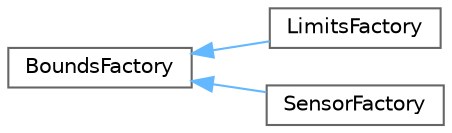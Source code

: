 digraph "Graphical Class Hierarchy"
{
 // LATEX_PDF_SIZE
  bgcolor="transparent";
  edge [fontname=Helvetica,fontsize=10,labelfontname=Helvetica,labelfontsize=10];
  node [fontname=Helvetica,fontsize=10,shape=box,height=0.2,width=0.4];
  rankdir="LR";
  Node0 [id="Node000000",label="BoundsFactory",height=0.2,width=0.4,color="grey40", fillcolor="white", style="filled",URL="$class_bounds_factory.html",tooltip=" "];
  Node0 -> Node1 [id="edge3_Node000000_Node000001",dir="back",color="steelblue1",style="solid",tooltip=" "];
  Node1 [id="Node000001",label="LimitsFactory",height=0.2,width=0.4,color="grey40", fillcolor="white", style="filled",URL="$class_limits_factory.html",tooltip=" "];
  Node0 -> Node2 [id="edge4_Node000000_Node000002",dir="back",color="steelblue1",style="solid",tooltip=" "];
  Node2 [id="Node000002",label="SensorFactory",height=0.2,width=0.4,color="grey40", fillcolor="white", style="filled",URL="$class_sensor_factory.html",tooltip=" "];
}
